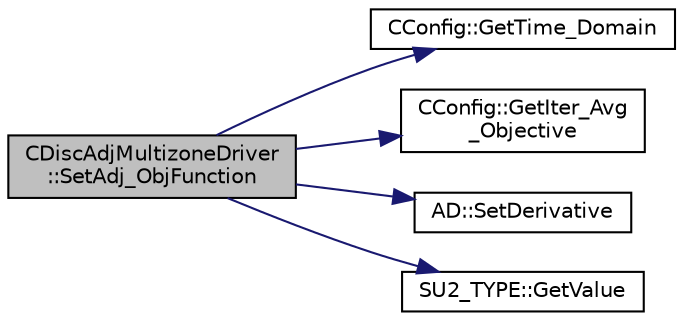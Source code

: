 digraph "CDiscAdjMultizoneDriver::SetAdj_ObjFunction"
{
  edge [fontname="Helvetica",fontsize="10",labelfontname="Helvetica",labelfontsize="10"];
  node [fontname="Helvetica",fontsize="10",shape=record];
  rankdir="LR";
  Node956 [label="CDiscAdjMultizoneDriver\l::SetAdj_ObjFunction",height=0.2,width=0.4,color="black", fillcolor="grey75", style="filled", fontcolor="black"];
  Node956 -> Node957 [color="midnightblue",fontsize="10",style="solid",fontname="Helvetica"];
  Node957 [label="CConfig::GetTime_Domain",height=0.2,width=0.4,color="black", fillcolor="white", style="filled",URL="$class_c_config.html#a6a11350b3c8d7577318be43cda6f7292",tooltip="Check if the multizone problem is solved for time domain. "];
  Node956 -> Node958 [color="midnightblue",fontsize="10",style="solid",fontname="Helvetica"];
  Node958 [label="CConfig::GetIter_Avg\l_Objective",height=0.2,width=0.4,color="black", fillcolor="white", style="filled",URL="$class_c_config.html#a1d97a136e08304093305b613ec9d9ba3",tooltip="Number of iterations to average (reverse time integration). "];
  Node956 -> Node959 [color="midnightblue",fontsize="10",style="solid",fontname="Helvetica"];
  Node959 [label="AD::SetDerivative",height=0.2,width=0.4,color="black", fillcolor="white", style="filled",URL="$namespace_a_d.html#a49a954dc442cd06cc43cd61a451d76e5",tooltip="Sets the adjoint value at index to val. "];
  Node956 -> Node960 [color="midnightblue",fontsize="10",style="solid",fontname="Helvetica"];
  Node960 [label="SU2_TYPE::GetValue",height=0.2,width=0.4,color="black", fillcolor="white", style="filled",URL="$namespace_s_u2___t_y_p_e.html#a0ed43473f5a450ce028d088427bf10cb",tooltip="Get the (primitive) value of the datatype (needs to be implemented for each new type). "];
}
